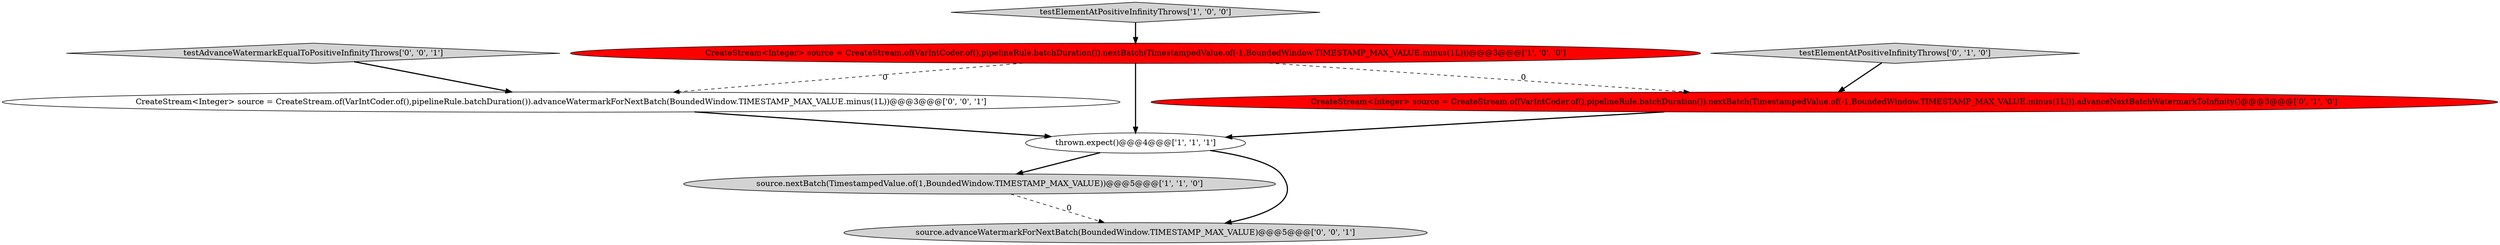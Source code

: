 digraph {
8 [style = filled, label = "CreateStream<Integer> source = CreateStream.of(VarIntCoder.of(),pipelineRule.batchDuration()).advanceWatermarkForNextBatch(BoundedWindow.TIMESTAMP_MAX_VALUE.minus(1L))@@@3@@@['0', '0', '1']", fillcolor = white, shape = ellipse image = "AAA0AAABBB3BBB"];
7 [style = filled, label = "testAdvanceWatermarkEqualToPositiveInfinityThrows['0', '0', '1']", fillcolor = lightgray, shape = diamond image = "AAA0AAABBB3BBB"];
3 [style = filled, label = "source.nextBatch(TimestampedValue.of(1,BoundedWindow.TIMESTAMP_MAX_VALUE))@@@5@@@['1', '1', '0']", fillcolor = lightgray, shape = ellipse image = "AAA0AAABBB1BBB"];
5 [style = filled, label = "CreateStream<Integer> source = CreateStream.of(VarIntCoder.of(),pipelineRule.batchDuration()).nextBatch(TimestampedValue.of(-1,BoundedWindow.TIMESTAMP_MAX_VALUE.minus(1L))).advanceNextBatchWatermarkToInfinity()@@@3@@@['0', '1', '0']", fillcolor = red, shape = ellipse image = "AAA1AAABBB2BBB"];
2 [style = filled, label = "CreateStream<Integer> source = CreateStream.of(VarIntCoder.of(),pipelineRule.batchDuration()).nextBatch(TimestampedValue.of(-1,BoundedWindow.TIMESTAMP_MAX_VALUE.minus(1L)))@@@3@@@['1', '0', '0']", fillcolor = red, shape = ellipse image = "AAA1AAABBB1BBB"];
6 [style = filled, label = "source.advanceWatermarkForNextBatch(BoundedWindow.TIMESTAMP_MAX_VALUE)@@@5@@@['0', '0', '1']", fillcolor = lightgray, shape = ellipse image = "AAA0AAABBB3BBB"];
1 [style = filled, label = "testElementAtPositiveInfinityThrows['1', '0', '0']", fillcolor = lightgray, shape = diamond image = "AAA0AAABBB1BBB"];
0 [style = filled, label = "thrown.expect()@@@4@@@['1', '1', '1']", fillcolor = white, shape = ellipse image = "AAA0AAABBB1BBB"];
4 [style = filled, label = "testElementAtPositiveInfinityThrows['0', '1', '0']", fillcolor = lightgray, shape = diamond image = "AAA0AAABBB2BBB"];
8->0 [style = bold, label=""];
0->3 [style = bold, label=""];
2->5 [style = dashed, label="0"];
1->2 [style = bold, label=""];
2->0 [style = bold, label=""];
3->6 [style = dashed, label="0"];
5->0 [style = bold, label=""];
7->8 [style = bold, label=""];
0->6 [style = bold, label=""];
4->5 [style = bold, label=""];
2->8 [style = dashed, label="0"];
}
